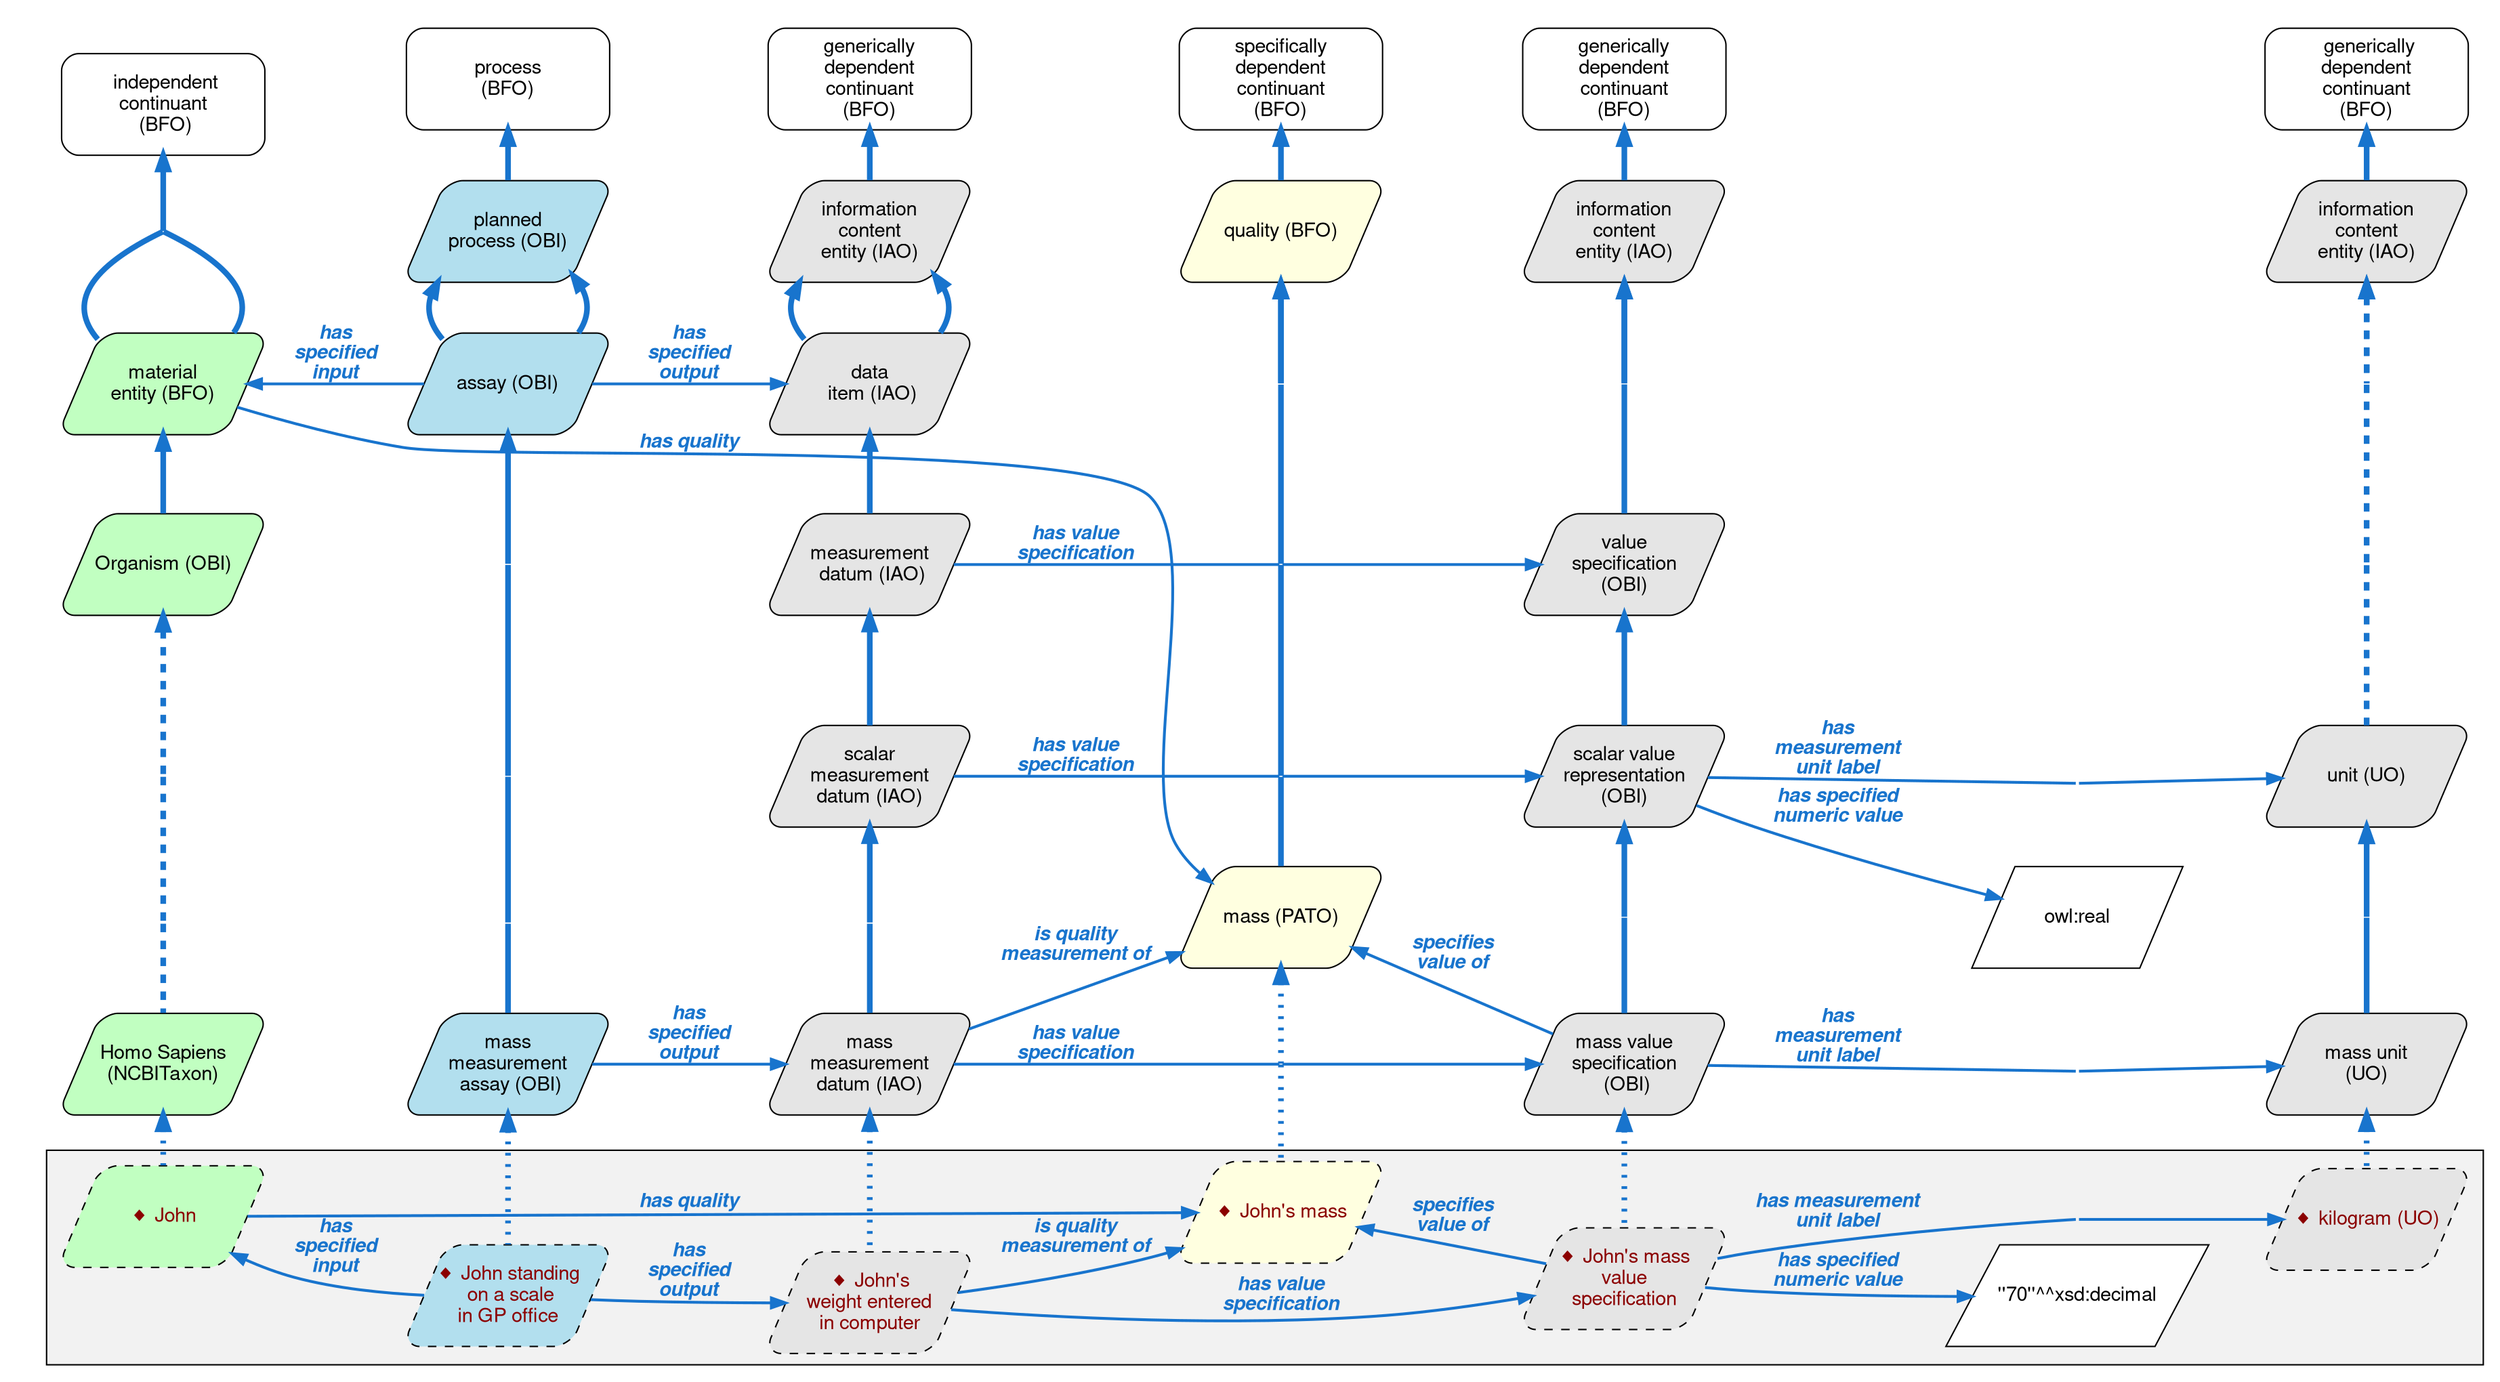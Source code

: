 digraph OBI_Mass_Measurement { bgcolor="white" label="" fontcolor="black" rankdir="LR"
fontname="Helvetica,Arial,sans-serif"
node [fontname="Helvetica,Arial,sans-serif"]
edge [fontname="Helvetica,Arial,sans-serif"]

    { rank=same;
        line00 [style="invis", shape="point", fixedsize="true", width=0, height=0.5];
        line0 [style="invis", shape="point", fixedsize="true", width=0, height=0.5];
        line1 [style="invis", shape="point", fixedsize="true", width=0, height=0.5];
        line2 [style="invis", shape="point", fixedsize="true", width=0, height=0.5];        
        line3 [style="invis", shape="point", fixedsize="true", width=0, height=0.5];
        line4 [style="invis", shape="point", fixedsize="true", width=0, height=0.5];
        line5 [style="invis", shape="point", fixedsize="true", width=0, height=0.5];
        line6 [style="invis", shape="point", fixedsize="true", width=0, height=0.5];
        line00 -> line0 [style="invis"] 
        line0 -> line1 [style="invis"] 
        line1 -> line2 [style="invis"] 
        line2 -> line3 [style="invis"] 
        line3 -> line4 [style="invis"] 
        line4 -> line5 [style="invis"] 
        line5 -> line6 [style="invis"]
    }

    //line 00
    subgraph cluster0 {style="invis"
		node [label="  independent \n continuant \n (BFO)", style="filled, rounded", shape="box", fixedsize=true, width=2, height=1, fillcolor="white"]l00c0;
	    node [label=" process \n (BFO) ", style="filled, rounded", shape="box", fixedsize=true, width=2, height=1, fillcolor="white"]l00c1;
		node [label=" generically \n dependent \n continuant \n (BFO) ", style="filled, rounded", shape="box", fixedsize=true, width=2, height=1, fillcolor="white"]l00c2;
	    node [label=" specifically \n dependent \n continuant \n (BFO) ", style="filled, rounded", shape="box", fixedsize=true, width=2, height=1, fillcolor="white"]l00c3;
		node [label=" generically \n dependent \n continuant \n (BFO) " style="filled, rounded", shape="box", fixedsize=true, width=2, height=1, fillcolor="white"]l00c4;
	    node [style="invis"]l00c5;
		node [label="  generically \n dependent \n continuant \n (BFO) " style="filled, rounded", shape="box", fixedsize=true, width=2, height=1, fillcolor="white"]l00c6;
	    l00c0->l00c1 [style="invis"]
	    l00c1->l00c2 [style="invis"]
	    l00c2->l00c3 [style="invis"]
	    l00c3->l00c4 [style="invis"]
	    l00c4->l00c5 [style="invis"]
	    l00c5->l00c6 [style="invis"]
    }
    
    //line 0
    subgraph cluster0 {style="invis"
		node [style="invis", shape="point", fixedsize="true", width=0, height=0]l0c0;
	    node [label=" planned \n process (OBI) ", style="filled, rounded", shape="parallelogram", fixedsize=true, width=2, height=1, fillcolor="lightblue2"]l0c1;
		node [label=" information \n content \n entity (IAO) ", fillcolor="grey90"]l0c2;
	    node [label=" quality (BFO) ", fillcolor="lightyellow"]l0c3;
		node [label=" information \n content \n entity (IAO) ", fillcolor="grey90"]l0c4;
	    node [style="invis"]l0c5;
		node [label=" information \n content \n entity (IAO) ", style="filled, rounded", shape="parallelogram", fixedsize=true, width=2, height=1, fillcolor="grey90"]l0c6;
	    l0c0->l0c1 [style="invis"]
	    l0c1->l0c2 [style="invis"]
	    l0c2->l0c3 [style="invis"]
	    l0c3->l0c4 [style="invis"]
	    l0c4->l0c5 [style="invis"]
	    l0c5->l0c6 [style="invis"]
    }
	

 	//line 1
	subgraph cluster1 {style="invis"
		node [label=" material \n entity (BFO) ", style="filled, rounded" shape="parallelogram", fillcolor="darkseagreen1", fixedsize=true width=2, height=1]l1c0;
		node [label="assay (OBI)", fillcolor="lightblue2"]l1c1;    
		node [label=" data \n item (IAO)", fillcolor="grey90"]l1c2;
		node [style="invis", shape="point", fixedsize="true", width=0, height=0]l1c3;
	    node [style="invis"]l1c4;
	    node [style="invis"]l1c5;
	    node [style="invis"]l1c5;
		l1c0 -> l1c1 [dir="back",label=<<i><b>has<br/>specified<br/>input</b></i>>, fontcolor="dodgerblue3", color="dodgerblue3", penwidth=2]
		l1c1 -> l1c2 [label=<<i><b>has<br/>specified<br/>output</b></i>>, fontcolor="dodgerblue3", color="dodgerblue3", penwidth=2]
		l1c2 -> l1c3 [style="invis"]
		l1c3 -> l1c4 [style="invis"]
		l1c4 -> l1c5 [style="invis"]
		l1c5 -> l1c6 [style="invis"]
	}
	
 	//line 2
    subgraph cluster2 {style="invis"
		node [label="Organism (OBI)", style="filled, rounded", shape="parallelogram", fillcolor="darkseagreen1", fixedsize=true, width=2, height=1]l2c0;
		node [style="invis", shape="point", fixedsize="true", width=0, height=0]l2c1;
		node [label=" measurement \n datum (IAO)", style="filled, rounded", shape="parallelogram", fillcolor="grey90", fixedsize=true, width=2, height=1]l2c2;
		node [style="invis" shape="point" fixedsize="true" width=0 height=0]l2c3;
	    node [label=" value \n specification \n (OBI) ", style="filled, rounded", shape="parallelogram", fixedsize=true, width=2, height=1, fillcolor="grey90"]l2c4;
		node [style="invis" shape="point" fixedsize="true" width=0 height=0]l2c5;
		node [style="invis"]l2c6;
		l2c0 -> l2c1 [style="invis"]
		l2c1 -> l2c2 [style="invis"]
		l2c2 -> l2c3 [label=<<i><b>has value<br/>specification</b></i>>, arrowhead="none", fontcolor="dodgerblue3", color="dodgerblue3", penwidth=2]
		l2c3 -> l2c4 [label="", fontcolor="dodgerblue3", color="dodgerblue3", penwidth=2]
		l2c4 -> l2c5 [style="invis"]
		l2c5 -> l2c6 [style="invis"]
	}

 	//line 3
    subgraph cluster3 {style="invis" 
		node [style="invis", shape="point", fixedsize="true", width=0, height=0]l3c0;    
		node [style="invis"]l3c1;
		node [label=" scalar \n measurement \n datum (IAO) ", style="filled, rounded", shape="parallelogram", fillcolor="grey90", fixedsize=true, width=2, height=1]l3c2;
		node [style="invis", shape="point" fixedsize="true", width=0 height=0]l3c3;
	    node [label=" scalar value \n representation \n (OBI) ", style="filled, rounded", shape="parallelogram", fixedsize=true, width=2, height=1, fillcolor="grey90"]l3c4;
		node [style="invis", shape="point", fixedsize="true", width=0 height=0]l3c5;
	    node [label="unit (UO)", style="filled, rounded", shape="parallelogram", fixedsize=true, width=2, height=1, fillcolor="grey90"]l3c6;
		l3c0 -> l3c1 [style="invis"]
		l3c1 -> l3c2 [style="invis"]
		l3c2 -> l3c3 [label=<<i><b>has value<br/>specification</b></i>>, arrowhead="none", fontcolor="dodgerblue3", color="dodgerblue3", penwidth=2]
		l3c3 -> l3c4 [label="", fontcolor="dodgerblue3", color="dodgerblue3", penwidth=2]
		l3c4 -> l3c5 [label=<<i><b>has<br/>measurement<br/>unit label</b></i>>, arrowhead="none", fontcolor="dodgerblue3", color="dodgerblue3", penwidth=2]
		l3c5 -> l3c6 [label="", fontcolor="dodgerblue3", color="dodgerblue3", penwidth=2]
	}
 	
 	//line 4
 	subgraph cluster4 {style="invis" 
		node [style="invis", shape="point", fixedsize="true", width=0, height=0]l4c0;    
		node [style="invis", shape="point", fixedsize="true", width=0, height=0]l4c1;    
		node [style="invis", shape="point", fixedsize="true", width=0, height=0]l4c2;    
		node [label="mass (PATO)", style="filled, rounded", shape="parallelogram", fillcolor="lightyellow", fixedsize=true, width=2, height=1]l4c3;
		node [style="invis", shape="point", fixedsize="true", width=0, height=0]l4c4;    
		node [label="owl:real", style="filled", shape="parallelogram", fillcolor="white", fixedsize=true, width=2, height=1]l4c5;
		node [style="invis", shape="point", fixedsize="true", width=0, height=0]l4c6;    
		l4c0 -> l4c1 [style="invis"]
		l4c1 -> l4c2 [style="invis"]
		l4c2 -> l4c3 [style="invis"]
		l4c3 -> l4c4 [style="invis"]
		l4c4 -> l4c5 [style="invis"]
		l4c5 -> l4c6 [style="invis"]
 	} 	
 	
 	//line 5
    subgraph cluster5 {style="invis" 
		node [label=" Homo Sapiens \n (NCBITaxon) ", style="filled, rounded", shape="parallelogram", fillcolor="darkseagreen1", fixedsize=true, width=2, height=1]l5c0;    
		node [label=" mass \n measurement \n assay (OBI)", fillcolor="lightblue2"]l5c1;
		node [label=" mass \n measurement \n datum (IAO) ", fillcolor="grey90"]l5c2;
		node [style="invis", shape="point", fixedsize="true", width=0, height=0]l5c3;
		node [label=" mass value \n specification \n (OBI)", style="filled, rounded", shape="parallelogram", fillcolor="grey90", fixedsize=true, width=2, height=1]l5c4;
		node [style="invis", shape="point", fixedsize="true", width=0, height=0]l5c5;
		node [label=" mass unit \n (UO) ", style="filled, rounded", shape="parallelogram", fillcolor="grey90", fixedsize=true, width=2, height=1]l5c6;
		l5c0 -> l5c1 [style="invis"]
		l5c1 -> l5c2 [label=<<i><b>has<br/>specified<br/>output</b></i>>, fontcolor="dodgerblue3", color="dodgerblue3", penwidth=2]
		l5c2 -> l5c3 [label=<<i><b>has value<br/>specification</b></i>>, arrowhead="none", fontcolor="dodgerblue3", color="dodgerblue3", penwidth=2]
		l5c3 -> l5c4 [label="", fontcolor="dodgerblue3", color="dodgerblue3", penwidth=2]
		l5c4 -> l5c5 [label=<<i><b>has<br/>measurement<br/>unit label</b></i>>, fontcolor="dodgerblue3", color="dodgerblue3", arrowhead="none", penwidth=2]
		l5c5 -> l5c6 [label="", fontcolor="dodgerblue3", color="dodgerblue3", penwidth=2]
		
 	}

    //line 6 (Abox)
  	subgraph cluster6 {style="filled" label="" bgcolor="grey95"
		node [style="filled, rounded, dashed", shape="parallelogram", fillcolor="darkseagreen1", fixedsize=true, width=2, height=1, label="◆ John", fontcolor="darkred"]l6c0;    
		node [fillcolor="lightblue2", label=" ◆ John standing \n  on a scale \n in GP office "]l6c1;
		node [fillcolor="grey90", label=" ◆ John's \n weight entered \n in computer "]l6c2;
		node [fillcolor="lightyellow", label="◆ John's mass"]l6c3;
		node [fillcolor="grey90", label=" ◆ John's mass \n value \n specification "]l6c4;
		node [style="filled, solid", fillcolor="white", fixedsize=true, width=2.5, height=1, label="\''70\''^^xsd:decimal", fontcolor="black"]l6c5;
		node [style="invis", shape="point", fixedsize="true", width=0, height=0]l6c6;
		node [label="◆ kilogram (UO)", style="filled, rounded, dashed", shape="parallelogram", fillcolor="grey90", fixedsize=true, width=2, height=1, fontcolor="darkred"]l6c7;
		l6c0 -> l6c1 [dir="back", label=<<i><b>has<br/>specified<br/>input</b></i>>, fontcolor="dodgerblue3", color="dodgerblue3", penwidth=2]
		l6c1 -> l6c2 [label=<<i><b>has<br/>specified<br/>output</b></i>>, fontcolor="dodgerblue3", color="dodgerblue3", penwidth=2]
		l6c2 -> l6c3 [label=<<i><b>is quality<br/>measurement of</b></i>>, fontcolor="dodgerblue3", color="dodgerblue3", penwidth=2]
		l6c3 -> l6c4 [dir="back", label=<<i><b>specifies<br/>value of</b></i>>, fontcolor="dodgerblue3", color="dodgerblue3", penwidth=2]
		l6c4 -> l6c5 [label=<<i><b>has specified<br/>numeric value</b></i>>, fontcolor="dodgerblue3", color="dodgerblue3", penwidth=2]
		l6c4 -> l6c6 [label=<<i><b>has measurement<br/>unit label</b></i>>, fontcolor="dodgerblue3", color="dodgerblue3", arrowhead="none", penwidth=2]
		l6c6 -> l6c7 [label="", fontcolor="dodgerblue3", color="dodgerblue3", penwidth=2]

		l6c0 -> l6c3 [label=<<i><b>has quality</b></i>>, fontcolor="dodgerblue3", color="dodgerblue3", penwidth=2]
 		l6c2 -> l6c4 [label=<<i><b>has value<br/>specification</b></i>>, fontcolor="dodgerblue3", color="dodgerblue3", penwidth=2]
	}
 	
 	
    line00 -> l00c0 [style="invis"]
    line0 -> l0c0 [style="invis"]
    line1 -> l1c0 [style="invis"]
    line2 -> l2c0 [style="invis"]
    line3 -> l3c0 [style="invis"]
    line4 -> l4c0 [style="invis"]
    line5 -> l5c0 [style="invis"]
    line6 -> l6c0 [style="invis"]

    //column 0 (material entity)
    l00c0 -> l0c0 [dir="back",constraint="false", style="solid", color="dodgerblue3", penwidth=4]
    l0c0 -> l1c0 [constraint="false", arrowhead="none", style="solid", color="dodgerblue3", penwidth=4]
    l1c0 -> l2c0 [dir="back",constraint="false", style="solid", color="dodgerblue3", penwidth=4]
    l2c0 -> l3c0 [dir="back",constraint="false", style="dashed", color="dodgerblue3", penwidth=4]
    l3c0 -> l4c0 [constraint="false", arrowhead="none", style="dashed", color="dodgerblue3", penwidth=4]
    l4c0 -> l5c0 [constraint="false", arrowhead="none", style="dashed", color="dodgerblue3", penwidth=4]
    l5c0 -> l6c0 [dir="back",constraint="false", style="dotted", color="dodgerblue3", penwidth=4]

    //column 1 (planned process)
    l00c1 -> l0c1 [dir="back",constraint="false", style="solid", color="dodgerblue3", penwidth=4]
    l0c1 -> l1c1 [dir="back",constraint="false", style="solid", color="dodgerblue3", penwidth=4]
    l1c1 -> l2c1 [dir="back",constraint="false", style="solid", color="dodgerblue3", penwidth=4]
    l2c1 -> l3c1 [constraint="false", arrowhead="none", style="solid", color="dodgerblue3", penwidth=4]
    l3c1 -> l4c1 [constraint="false", arrowhead="none", style="solid", color="dodgerblue3", penwidth=4]
    l4c1 -> l5c1 [constraint="false", arrowhead="none", style="solid", color="dodgerblue3", penwidth=4]
    l5c1 -> l6c1 [dir="back",constraint="false", style="dotted", color="dodgerblue3", penwidth=4]

    //column 2 (information content entity)
    l00c2 -> l0c2 [dir="back",constraint="false", style="solid", color="dodgerblue3", penwidth=4]
    l0c2 -> l1c2 [dir="back",constraint="false", style="solid", color="dodgerblue3", penwidth=4]
    l1c2 -> l2c2 [dir="back",constraint="false", style="solid", color="dodgerblue3", penwidth=4]
    l2c2 -> l3c2 [dir="back",constraint="false", style="solid", color="dodgerblue3", penwidth=4]
    l3c2 -> l4c2 [dir="back",constraint="false", style="solid", color="dodgerblue3", penwidth=4]
    l4c2 -> l5c2 [constraint="false", arrowhead="none", style="solid", color="dodgerblue3", penwidth=4]
    l5c2 -> l6c2 [dir="back",constraint="false", style="dotted", color="dodgerblue3", penwidth=4]

    //column 3 (quality)
    l00c3 -> l0c3 [dir="back",constraint="false", style="solid", color="dodgerblue3", penwidth=4]
    l0c3 -> l1c3 [dir="back",constraint="false", style="solid", color="dodgerblue3", penwidth=4]
    l1c3 -> l2c3 [constraint="false", arrowhead="none", style="solid", color="dodgerblue3", penwidth=4]
    l2c3 -> l3c3 [constraint="false", arrowhead="none", style="solid", color="dodgerblue3", penwidth=4]
    l3c3 -> l4c3 [constraint="false", arrowhead="none", style="solid", color="dodgerblue3", penwidth=4]
    l4c3 -> l5c3 [dir="back", constraint="false", style="dotted", color="dodgerblue3", penwidth=4]
    l5c3 -> l6c3 [constraint="false", arrowhead="none", style="dotted", color="dodgerblue3", penwidth=4]

    //column 4 (information content entity)
    l00c4 -> l0c4 [dir="back",constraint="false", style="solid", color="dodgerblue3", penwidth=4]
    l0c4 -> l1c4 [dir="back",constraint="false", style="solid", color="dodgerblue3", penwidth=4]
    l1c4 -> l2c4 [constraint="false", arrowhead="none", style="solid", color="dodgerblue3", penwidth=4]
    l2c4 -> l3c4 [dir="back", constraint="false", style="solid", color="dodgerblue3", penwidth=4]
    l3c4 -> l4c4 [dir="back",constraint="false", style="solid", color="dodgerblue3", penwidth=4]
    l4c4 -> l5c4 [constraint="false", arrowhead="none", style="solid", color="dodgerblue3", penwidth=4]
    l5c4 -> l6c4 [dir="back",constraint="false", style="dotted", color="dodgerblue3", penwidth=4]
 
    //column 5 (literals)
    l0c5 -> l1c5 [constraint="false", style="invis"]
    l1c5 -> l2c5 [constraint="false", style="invis"]
    l2c5 -> l3c5 [constraint="false", style="invis"]
    l3c5 -> l4c5 [constraint="false", style="invis"]
    l4c5 -> l5c5 [constraint="false", style="invis"]
    l5c5 -> l6c5 [constraint="false", style="invis"]

    //column 6 (information content entity)
    l00c6 -> l0c6 [dir="back",constraint="false", style="solid", color="dodgerblue3", penwidth=4]
    l0c6 -> l1c6 [dir="back",constraint="false", style="dashed", color="dodgerblue3", penwidth=4]
    l1c6 -> l2c6 [constraint="false", arrowhead="none", style="dashed", color="dodgerblue3", penwidth=4]
    l2c6 -> l3c6 [constraint="false", arrowhead="none", style="dashed", color="dodgerblue3", penwidth=4]
    l3c6 -> l4c6 [dir="back",constraint="false", style="solid", color="dodgerblue3", penwidth=4]
    l4c6 -> l5c6 [constraint="false", arrowhead="none", style="solid", color="dodgerblue3", penwidth=4]
    l5c6 -> l6c7 [dir="back",constraint="false", style="dotted", color="dodgerblue3", penwidth=4]

    //other relations   
    l1c0 -> l4c3 [constraint="false", label=<<i><b>has quality</b></i>>, fontcolor="dodgerblue3", color="dodgerblue3", penwidth=2]
	l3c4 -> l4c5 [constraint="false",label=<<i><b>has specified<br/>numeric value</b></i>>, fontcolor="dodgerblue3", color="dodgerblue3", penwidth=2]
	l4c3 -> l5c4 [dir="back", constraint="false",label=<<i><b>specifies<br/>value of</b></i>>, fontcolor="dodgerblue3", color="dodgerblue3", penwidth=2]
	l5c2 -> l4c3 [constraint="false",label=<<i><b>is quality<br/>measurement of</b></i>>, fontcolor="dodgerblue3", color="dodgerblue3", penwidth=2]
	

}